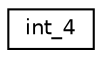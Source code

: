 digraph "Graphical Class Hierarchy"
{
  edge [fontname="Helvetica",fontsize="10",labelfontname="Helvetica",labelfontsize="10"];
  node [fontname="Helvetica",fontsize="10",shape=record];
  rankdir="LR";
  Node1 [label="int_4",height=0.2,width=0.4,color="black", fillcolor="white", style="filled",URL="$classint__4.html"];
}
